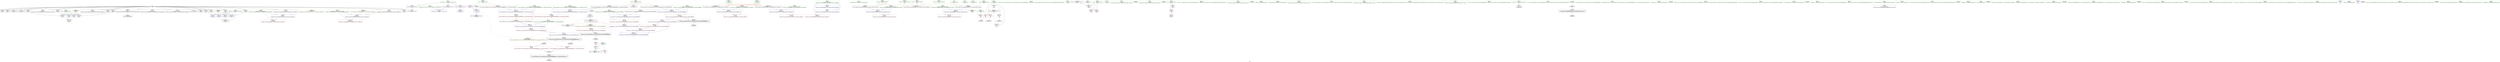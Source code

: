 digraph "SVFG" {
	label="SVFG";

	Node0x5597054c41e0 [shape=record,color=grey,label="{NodeID: 0\nNullPtr}"];
	Node0x5597054c41e0 -> Node0x5597054e1be0[style=solid];
	Node0x5597054c41e0 -> Node0x5597054e1ce0[style=solid];
	Node0x5597054c41e0 -> Node0x5597054e1db0[style=solid];
	Node0x5597054c41e0 -> Node0x5597054e1e80[style=solid];
	Node0x5597054c41e0 -> Node0x5597054e1f50[style=solid];
	Node0x5597054c41e0 -> Node0x5597054e2020[style=solid];
	Node0x5597054c41e0 -> Node0x5597054e20f0[style=solid];
	Node0x5597054c41e0 -> Node0x5597054e21c0[style=solid];
	Node0x5597054c41e0 -> Node0x5597054e2290[style=solid];
	Node0x5597054c41e0 -> Node0x5597054e2360[style=solid];
	Node0x5597054c41e0 -> Node0x5597054e2430[style=solid];
	Node0x5597054c41e0 -> Node0x5597054e2500[style=solid];
	Node0x5597054c41e0 -> Node0x5597054e25d0[style=solid];
	Node0x5597054c41e0 -> Node0x5597054e26a0[style=solid];
	Node0x5597054c41e0 -> Node0x5597054e2770[style=solid];
	Node0x5597054c41e0 -> Node0x5597054e2840[style=solid];
	Node0x5597054c41e0 -> Node0x5597054e2910[style=solid];
	Node0x5597054c41e0 -> Node0x5597054e29e0[style=solid];
	Node0x5597054c41e0 -> Node0x5597054e2ab0[style=solid];
	Node0x5597054c41e0 -> Node0x5597054df910[style=solid];
	Node0x5597054c41e0 -> Node0x5597054df9e0[style=solid];
	Node0x5597054c41e0 -> Node0x5597054dfab0[style=solid];
	Node0x5597054c41e0 -> Node0x5597054e6610[style=solid];
	Node0x5597054df580 [shape=record,color=purple,label="{NodeID: 111\n408\<--14\nllvm.global_ctors_2\<--llvm.global_ctors\nGlob }"];
	Node0x5597054df580 -> Node0x5597054e6610[style=solid];
	Node0x5597054dde80 [shape=record,color=green,label="{NodeID: 28\n62\<--63\n__end2\<--__end2_field_insensitive\nmain\n|{|<s1>9}}"];
	Node0x5597054dde80 -> Node0x5597054df750[style=solid];
	Node0x5597054dde80:s1 -> Node0x5597054e9810[style=solid,color=red];
	Node0x5597054e9360 [shape=record,color=black,label="{NodeID: 388\n300 = PHI(66, 52, 66, 52, )\n1st arg _ZStplIcSt11char_traitsIcESaIcEENSt7__cxx1112basic_stringIT_T0_T1_EERKS8_SA_ }"];
	Node0x5597054e9360 -> Node0x5597054e7750[style=solid];
	Node0x5597054e5f60 [shape=record,color=red,label="{NodeID: 139\n326\<--306\nnrvo.val\<--nrvo\n_ZStplIcSt11char_traitsIcESaIcEENSt7__cxx1112basic_stringIT_T0_T1_EERKS8_SA_\n}"];
	Node0x5597054e0920 [shape=record,color=green,label="{NodeID: 56\n231\<--232\n__gxx_personality_v0\<--__gxx_personality_v0_field_insensitive\n}"];
	Node0x559705500270 [shape=record,color=yellow,style=double,label="{NodeID: 333\n16V_1 = ENCHI(MR_16V_0)\npts\{610000 \}\nFun[_ZNK9__gnu_cxx17__normal_iteratorIPcNSt7__cxx1112basic_stringIcSt11char_traitsIcESaIcEEEEdeEv]}"];
	Node0x559705500270 -> Node0x5597054e5b50[style=dashed];
	Node0x5597054e7680 [shape=record,color=blue,label="{NodeID: 167\n281\<--278\n__rhs.addr\<--__rhs\n_ZStgtIcSt11char_traitsIcESaIcEEbRKNSt7__cxx1112basic_stringIT_T0_T1_EESA_\n}"];
	Node0x5597054e7680 -> Node0x5597054e5cf0[style=dashed];
	Node0x5597054e21c0 [shape=record,color=black,label="{NodeID: 84\n161\<--3\n\<--dummyVal\nmain\n}"];
	Node0x5597054dbe20 [shape=record,color=green,label="{NodeID: 1\n7\<--1\n__dso_handle\<--dummyObj\nGlob }"];
	Node0x5597054df680 [shape=record,color=purple,label="{NodeID: 112\n101\<--60\ncoerce.dive\<--__begin2\nmain\n}"];
	Node0x5597054df680 -> Node0x5597054e6980[style=solid];
	Node0x5597054ddf50 [shape=record,color=green,label="{NodeID: 29\n64\<--65\nc\<--c_field_insensitive\nmain\n}"];
	Node0x5597054ddf50 -> Node0x5597054e55a0[style=solid];
	Node0x5597054ddf50 -> Node0x5597054e6b20[style=solid];
	Node0x5597054e9530 [shape=record,color=black,label="{NodeID: 389\n301 = PHI(52, 66, 52, 66, )\n2nd arg _ZStplIcSt11char_traitsIcESaIcEENSt7__cxx1112basic_stringIT_T0_T1_EERKS8_SA_ }"];
	Node0x5597054e9530 -> Node0x5597054e7820[style=solid];
	Node0x5597054e6030 [shape=record,color=red,label="{NodeID: 140\n338\<--308\nexn\<--exn.slot\n_ZStplIcSt11char_traitsIcESaIcEENSt7__cxx1112basic_stringIT_T0_T1_EERKS8_SA_\n}"];
	Node0x5597054e0a20 [shape=record,color=green,label="{NodeID: 57\n242\<--243\n__lhs.addr\<--__lhs.addr_field_insensitive\n_ZN9__gnu_cxxneIPcNSt7__cxx1112basic_stringIcSt11char_traitsIcESaIcEEEEEbRKNS_17__normal_iteratorIT_T0_EESD_\n}"];
	Node0x5597054e0a20 -> Node0x5597054e5740[style=solid];
	Node0x5597054e0a20 -> Node0x5597054e7340[style=solid];
	Node0x5597054e7750 [shape=record,color=blue,label="{NodeID: 168\n302\<--300\n__lhs.addr\<--__lhs\n_ZStplIcSt11char_traitsIcESaIcEENSt7__cxx1112basic_stringIT_T0_T1_EERKS8_SA_\n}"];
	Node0x5597054e7750 -> Node0x5597054e5dc0[style=dashed];
	Node0x5597054e2290 [shape=record,color=black,label="{NodeID: 85\n162\<--3\n\<--dummyVal\nmain\n}"];
	Node0x5597054e2290 -> Node0x5597054e6f30[style=solid];
	Node0x5597054dbeb0 [shape=record,color=green,label="{NodeID: 2\n8\<--1\n_ZSt3cin\<--dummyObj\nGlob }"];
	Node0x5597054df750 [shape=record,color=purple,label="{NodeID: 113\n107\<--62\ncoerce.dive4\<--__end2\nmain\n}"];
	Node0x5597054df750 -> Node0x5597054e6a50[style=solid];
	Node0x5597054de020 [shape=record,color=green,label="{NodeID: 30\n66\<--67\nd\<--d_field_insensitive\nmain\n|{<s0>14|<s1>15|<s2>19|<s3>24}}"];
	Node0x5597054de020:s0 -> Node0x5597054e9360[style=solid,color=red];
	Node0x5597054de020:s1 -> Node0x5597054e9530[style=solid,color=red];
	Node0x5597054de020:s2 -> Node0x5597054e9360[style=solid,color=red];
	Node0x5597054de020:s3 -> Node0x5597054e9530[style=solid,color=red];
	Node0x5597054e9700 [shape=record,color=black,label="{NodeID: 390\n240 = PHI(60, )\n0th arg _ZN9__gnu_cxxneIPcNSt7__cxx1112basic_stringIcSt11char_traitsIcESaIcEEEEEbRKNS_17__normal_iteratorIT_T0_EESD_ }"];
	Node0x5597054e9700 -> Node0x5597054e7340[style=solid];
	Node0x5597054fbfb0 [shape=record,color=black,label="{NodeID: 307\nMR_16V_4 = PHI(MR_16V_5, MR_16V_3, )\npts\{610000 \}\n|{|<s1>9|<s2>10|<s3>28|<s4>28}}"];
	Node0x5597054fbfb0 -> Node0x5597054fd3b0[style=dashed];
	Node0x5597054fbfb0:s1 -> Node0x5597054ff650[style=dashed,color=red];
	Node0x5597054fbfb0:s2 -> Node0x559705500270[style=dashed,color=red];
	Node0x5597054fbfb0:s3 -> Node0x5597054e62a0[style=dashed,color=red];
	Node0x5597054fbfb0:s4 -> Node0x5597054e7d00[style=dashed,color=red];
	Node0x5597054e6100 [shape=record,color=red,label="{NodeID: 141\n339\<--310\nsel\<--ehselector.slot\n_ZStplIcSt11char_traitsIcESaIcEENSt7__cxx1112basic_stringIT_T0_T1_EERKS8_SA_\n}"];
	Node0x5597054e0af0 [shape=record,color=green,label="{NodeID: 58\n244\<--245\n__rhs.addr\<--__rhs.addr_field_insensitive\n_ZN9__gnu_cxxneIPcNSt7__cxx1112basic_stringIcSt11char_traitsIcESaIcEEEEEbRKNS_17__normal_iteratorIT_T0_EESD_\n}"];
	Node0x5597054e0af0 -> Node0x5597054e5810[style=solid];
	Node0x5597054e0af0 -> Node0x5597054e7410[style=solid];
	Node0x5597054e7820 [shape=record,color=blue,label="{NodeID: 169\n304\<--301\n__rhs.addr\<--__rhs\n_ZStplIcSt11char_traitsIcESaIcEENSt7__cxx1112basic_stringIT_T0_T1_EERKS8_SA_\n}"];
	Node0x5597054e7820 -> Node0x5597054e5e90[style=dashed];
	Node0x5597054e2360 [shape=record,color=black,label="{NodeID: 86\n164\<--3\n\<--dummyVal\nmain\n}"];
	Node0x5597054e2360 -> Node0x5597054e7000[style=solid];
	Node0x5597054dc160 [shape=record,color=green,label="{NodeID: 3\n9\<--1\n_ZSt4cout\<--dummyObj\nGlob }"];
	Node0x5597054df820 [shape=record,color=purple,label="{NodeID: 114\n264\<--263\n_M_current\<--this1\n_ZNK9__gnu_cxx17__normal_iteratorIPcNSt7__cxx1112basic_stringIcSt11char_traitsIcESaIcEEEEdeEv\n}"];
	Node0x5597054df820 -> Node0x5597054e5b50[style=solid];
	Node0x5597054de0f0 [shape=record,color=green,label="{NodeID: 31\n68\<--69\nref.tmp\<--ref.tmp_field_insensitive\nmain\n}"];
	Node0x5597054e9810 [shape=record,color=black,label="{NodeID: 391\n241 = PHI(62, )\n1st arg _ZN9__gnu_cxxneIPcNSt7__cxx1112basic_stringIcSt11char_traitsIcESaIcEEEEEbRKNS_17__normal_iteratorIT_T0_EESD_ }"];
	Node0x5597054e9810 -> Node0x5597054e7410[style=solid];
	Node0x5597054fc4b0 [shape=record,color=black,label="{NodeID: 308\nMR_6V_3 = PHI(MR_6V_4, MR_6V_2, )\npts\{49 \}\n}"];
	Node0x5597054fc4b0 -> Node0x5597054e4ff0[style=dashed];
	Node0x5597054fc4b0 -> Node0x5597054e50c0[style=dashed];
	Node0x5597054fc4b0 -> Node0x5597054e5190[style=dashed];
	Node0x5597054fc4b0 -> Node0x5597054e7270[style=dashed];
	Node0x5597054e61d0 [shape=record,color=red,label="{NodeID: 142\n353\<--350\nthis1\<--this.addr\n_ZN9__gnu_cxx17__normal_iteratorIPcNSt7__cxx1112basic_stringIcSt11char_traitsIcESaIcEEEEppEv\n}"];
	Node0x5597054e61d0 -> Node0x5597054dffc0[style=solid];
	Node0x5597054e61d0 -> Node0x5597054e4be0[style=solid];
	Node0x5597054e0bc0 [shape=record,color=green,label="{NodeID: 59\n250\<--251\n_ZNK9__gnu_cxx17__normal_iteratorIPcNSt7__cxx1112basic_stringIcSt11char_traitsIcESaIcEEEE4baseEv\<--_ZNK9__gnu_cxx17__normal_iteratorIPcNSt7__cxx1112basic_stringIcSt11char_traitsIcESaIcEEEE4baseEv_field_insensitive\n}"];
	Node0x5597054e78f0 [shape=record,color=blue,label="{NodeID: 170\n306\<--315\nnrvo\<--\n_ZStplIcSt11char_traitsIcESaIcEENSt7__cxx1112basic_stringIT_T0_T1_EERKS8_SA_\n}"];
	Node0x5597054e78f0 -> Node0x5597054e79c0[style=dashed];
	Node0x5597054e2430 [shape=record,color=black,label="{NodeID: 87\n167\<--3\n\<--dummyVal\nmain\n}"];
	Node0x5597054dc1f0 [shape=record,color=green,label="{NodeID: 4\n10\<--1\n.str\<--dummyObj\nGlob }"];
	Node0x5597054e4be0 [shape=record,color=purple,label="{NodeID: 115\n354\<--353\n_M_current\<--this1\n_ZN9__gnu_cxx17__normal_iteratorIPcNSt7__cxx1112basic_stringIcSt11char_traitsIcESaIcEEEEppEv\n}"];
	Node0x5597054e4be0 -> Node0x5597054e62a0[style=solid];
	Node0x5597054e4be0 -> Node0x5597054e7d00[style=solid];
	Node0x5597054de1c0 [shape=record,color=green,label="{NodeID: 32\n70\<--71\nref.tmp11\<--ref.tmp11_field_insensitive\nmain\n|{<s0>14|<s1>16}}"];
	Node0x5597054de1c0:s0 -> Node0x5597054e8d70[style=solid,color=red];
	Node0x5597054de1c0:s1 -> Node0x5597054e9da0[style=solid,color=red];
	Node0x5597054e9920 [shape=record,color=black,label="{NodeID: 392\n391 = PHI(293, )\n0th arg __clang_call_terminate }"];
	Node0x5597054fc9b0 [shape=record,color=black,label="{NodeID: 309\nMR_12V_2 = PHI(MR_12V_3, MR_12V_1, )\npts\{59 \}\n}"];
	Node0x5597054fc9b0 -> Node0x5597054e68b0[style=dashed];
	Node0x5597054e62a0 [shape=record,color=red,label="{NodeID: 143\n355\<--354\n\<--_M_current\n_ZN9__gnu_cxx17__normal_iteratorIPcNSt7__cxx1112basic_stringIcSt11char_traitsIcESaIcEEEEppEv\n}"];
	Node0x5597054e62a0 -> Node0x5597054e4cb0[style=solid];
	Node0x5597054e0cc0 [shape=record,color=green,label="{NodeID: 60\n260\<--261\nthis.addr\<--this.addr_field_insensitive\n_ZNK9__gnu_cxx17__normal_iteratorIPcNSt7__cxx1112basic_stringIcSt11char_traitsIcESaIcEEEEdeEv\n}"];
	Node0x5597054e0cc0 -> Node0x5597054e5a80[style=solid];
	Node0x5597054e0cc0 -> Node0x5597054e74e0[style=solid];
	Node0x5597054e79c0 [shape=record,color=blue,label="{NodeID: 171\n306\<--325\nnrvo\<--\n_ZStplIcSt11char_traitsIcESaIcEENSt7__cxx1112basic_stringIT_T0_T1_EERKS8_SA_\n}"];
	Node0x5597054e79c0 -> Node0x5597054e5f60[style=dashed];
	Node0x5597054e2500 [shape=record,color=black,label="{NodeID: 88\n168\<--3\n\<--dummyVal\nmain\n}"];
	Node0x5597054e2500 -> Node0x5597054e70d0[style=solid];
	Node0x5597054dc2b0 [shape=record,color=green,label="{NodeID: 5\n12\<--1\n.str.1\<--dummyObj\nGlob }"];
	Node0x5597054e4cb0 [shape=record,color=purple,label="{NodeID: 116\n356\<--355\nincdec.ptr\<--\n_ZN9__gnu_cxx17__normal_iteratorIPcNSt7__cxx1112basic_stringIcSt11char_traitsIcESaIcEEEEppEv\n}"];
	Node0x5597054e4cb0 -> Node0x5597054e7d00[style=solid];
	Node0x5597054de290 [shape=record,color=green,label="{NodeID: 33\n72\<--73\nref.tmp14\<--ref.tmp14_field_insensitive\nmain\n|{<s0>15|<s1>16}}"];
	Node0x5597054de290:s0 -> Node0x5597054e8d70[style=solid,color=red];
	Node0x5597054de290:s1 -> Node0x5597054e9eb0[style=solid,color=red];
	Node0x5597054e9a30 [shape=record,color=black,label="{NodeID: 393\n349 = PHI(60, )\n0th arg _ZN9__gnu_cxx17__normal_iteratorIPcNSt7__cxx1112basic_stringIcSt11char_traitsIcESaIcEEEEppEv }"];
	Node0x5597054e9a30 -> Node0x5597054e7c30[style=solid];
	Node0x5597054fceb0 [shape=record,color=black,label="{NodeID: 310\nMR_14V_2 = PHI(MR_14V_3, MR_14V_1, )\npts\{65 \}\n}"];
	Node0x5597054fceb0 -> Node0x5597054e6b20[style=dashed];
	Node0x5597054fceb0 -> Node0x5597054fceb0[style=dashed];
	Node0x5597054e6370 [shape=record,color=red,label="{NodeID: 144\n378\<--375\nthis1\<--this.addr\n_ZNK9__gnu_cxx17__normal_iteratorIPcNSt7__cxx1112basic_stringIcSt11char_traitsIcESaIcEEEE4baseEv\n}"];
	Node0x5597054e6370 -> Node0x5597054e4d80[style=solid];
	Node0x5597054e0d90 [shape=record,color=green,label="{NodeID: 61\n279\<--280\n__lhs.addr\<--__lhs.addr_field_insensitive\n_ZStgtIcSt11char_traitsIcESaIcEEbRKNSt7__cxx1112basic_stringIT_T0_T1_EESA_\n}"];
	Node0x5597054e0d90 -> Node0x5597054e5c20[style=solid];
	Node0x5597054e0d90 -> Node0x5597054e75b0[style=solid];
	Node0x5597054e7a90 [shape=record,color=blue,label="{NodeID: 172\n308\<--329\nexn.slot\<--\n_ZStplIcSt11char_traitsIcESaIcEENSt7__cxx1112basic_stringIT_T0_T1_EERKS8_SA_\n}"];
	Node0x5597054e7a90 -> Node0x5597054e6030[style=dashed];
	Node0x5597054e25d0 [shape=record,color=black,label="{NodeID: 89\n170\<--3\n\<--dummyVal\nmain\n}"];
	Node0x5597054e25d0 -> Node0x5597054e71a0[style=solid];
	Node0x5597054dcb50 [shape=record,color=green,label="{NodeID: 6\n15\<--1\n\<--dummyObj\nCan only get source location for instruction, argument, global var or function.}"];
	Node0x55970550c950 [shape=record,color=black,label="{NodeID: 366\n80 = PHI()\n}"];
	Node0x5597054e4d80 [shape=record,color=purple,label="{NodeID: 117\n379\<--378\n_M_current\<--this1\n_ZNK9__gnu_cxx17__normal_iteratorIPcNSt7__cxx1112basic_stringIcSt11char_traitsIcESaIcEEEE4baseEv\n}"];
	Node0x5597054e4d80 -> Node0x5597054e0090[style=solid];
	Node0x5597054de360 [shape=record,color=green,label="{NodeID: 34\n74\<--75\nref.tmp18\<--ref.tmp18_field_insensitive\nmain\n|{<s0>19}}"];
	Node0x5597054de360:s0 -> Node0x5597054e8d70[style=solid,color=red];
	Node0x5597054e9b40 [shape=record,color=black,label="{NodeID: 394\n374 = PHI(248, 253, )\n0th arg _ZNK9__gnu_cxx17__normal_iteratorIPcNSt7__cxx1112basic_stringIcSt11char_traitsIcESaIcEEEE4baseEv }"];
	Node0x5597054e9b40 -> Node0x5597054e7dd0[style=solid];
	Node0x5597054fd3b0 [shape=record,color=black,label="{NodeID: 311\nMR_16V_2 = PHI(MR_16V_4, MR_16V_1, )\npts\{610000 \}\n}"];
	Node0x5597054fd3b0 -> Node0x5597054e6980[style=dashed];
	Node0x5597054e6440 [shape=record,color=blue,label="{NodeID: 145\n406\<--15\nllvm.global_ctors_0\<--\nGlob }"];
	Node0x5597054e0e60 [shape=record,color=green,label="{NodeID: 62\n281\<--282\n__rhs.addr\<--__rhs.addr_field_insensitive\n_ZStgtIcSt11char_traitsIcESaIcEEbRKNSt7__cxx1112basic_stringIT_T0_T1_EESA_\n}"];
	Node0x5597054e0e60 -> Node0x5597054e5cf0[style=solid];
	Node0x5597054e0e60 -> Node0x5597054e7680[style=solid];
	Node0x5597054e7b60 [shape=record,color=blue,label="{NodeID: 173\n310\<--331\nehselector.slot\<--\n_ZStplIcSt11char_traitsIcESaIcEENSt7__cxx1112basic_stringIT_T0_T1_EERKS8_SA_\n}"];
	Node0x5597054e7b60 -> Node0x5597054e6100[style=dashed];
	Node0x5597054e26a0 [shape=record,color=black,label="{NodeID: 90\n220\<--3\nlpad.val\<--dummyVal\nmain\n}"];
	Node0x5597054dcbe0 [shape=record,color=green,label="{NodeID: 7\n79\<--1\n\<--dummyObj\nCan only get source location for instruction, argument, global var or function.}"];
	Node0x55970550d800 [shape=record,color=black,label="{NodeID: 367\n93 = PHI()\n}"];
	Node0x5597054e4e50 [shape=record,color=red,label="{NodeID: 118\n216\<--44\n\<--retval\nmain\n}"];
	Node0x5597054e4e50 -> Node0x5597054dfc80[style=solid];
	Node0x5597054de430 [shape=record,color=green,label="{NodeID: 35\n76\<--77\nref.tmp21\<--ref.tmp21_field_insensitive\nmain\n|{<s0>24}}"];
	Node0x5597054de430:s0 -> Node0x5597054e8d70[style=solid,color=red];
	Node0x5597054e9c90 [shape=record,color=black,label="{NodeID: 395\n259 = PHI(60, )\n0th arg _ZNK9__gnu_cxx17__normal_iteratorIPcNSt7__cxx1112basic_stringIcSt11char_traitsIcESaIcEEEEdeEv }"];
	Node0x5597054e9c90 -> Node0x5597054e74e0[style=solid];
	Node0x5597054fd8b0 [shape=record,color=black,label="{NodeID: 312\nMR_18V_2 = PHI(MR_18V_3, MR_18V_1, )\npts\{630000 \}\n}"];
	Node0x5597054fd8b0 -> Node0x5597054e6a50[style=dashed];
	Node0x5597054e6510 [shape=record,color=blue,label="{NodeID: 146\n407\<--16\nllvm.global_ctors_1\<--_GLOBAL__sub_I_earl_0_1.cpp\nGlob }"];
	Node0x5597054e0f30 [shape=record,color=green,label="{NodeID: 63\n288\<--289\n_ZNKSt7__cxx1112basic_stringIcSt11char_traitsIcESaIcEE7compareERKS4_\<--_ZNKSt7__cxx1112basic_stringIcSt11char_traitsIcESaIcEE7compareERKS4__field_insensitive\n}"];
	Node0x5597054e7c30 [shape=record,color=blue,label="{NodeID: 174\n350\<--349\nthis.addr\<--this\n_ZN9__gnu_cxx17__normal_iteratorIPcNSt7__cxx1112basic_stringIcSt11char_traitsIcESaIcEEEEppEv\n}"];
	Node0x5597054e7c30 -> Node0x5597054e61d0[style=dashed];
	Node0x5597054e2770 [shape=record,color=black,label="{NodeID: 91\n221\<--3\nlpad.val39\<--dummyVal\nmain\n}"];
	Node0x5597054dcc70 [shape=record,color=green,label="{NodeID: 8\n124\<--1\n\<--dummyObj\nCan only get source location for instruction, argument, global var or function.}"];
	Node0x55970550fcf0 [shape=record,color=black,label="{NodeID: 368\n26 = PHI()\n}"];
	Node0x5597054e4f20 [shape=record,color=red,label="{NodeID: 119\n86\<--46\n\<--TT\nmain\n}"];
	Node0x5597054e4f20 -> Node0x5597054eefc0[style=solid];
	Node0x5597054de500 [shape=record,color=green,label="{NodeID: 36\n81\<--82\n_ZNSirsERi\<--_ZNSirsERi_field_insensitive\n}"];
	Node0x5597054e9da0 [shape=record,color=black,label="{NodeID: 396\n277 = PHI(70, )\n0th arg _ZStgtIcSt11char_traitsIcESaIcEEbRKNSt7__cxx1112basic_stringIT_T0_T1_EESA_ }"];
	Node0x5597054e9da0 -> Node0x5597054e75b0[style=solid];
	Node0x5597054e6610 [shape=record,color=blue, style = dotted,label="{NodeID: 147\n408\<--3\nllvm.global_ctors_2\<--dummyVal\nGlob }"];
	Node0x5597054e1030 [shape=record,color=green,label="{NodeID: 64\n295\<--296\n__clang_call_terminate\<--__clang_call_terminate_field_insensitive\n}"];
	Node0x5597054e7d00 [shape=record,color=blue,label="{NodeID: 175\n354\<--356\n_M_current\<--incdec.ptr\n_ZN9__gnu_cxx17__normal_iteratorIPcNSt7__cxx1112basic_stringIcSt11char_traitsIcESaIcEEEEppEv\n|{<s0>28}}"];
	Node0x5597054e7d00:s0 -> Node0x5597054fbfb0[style=dashed,color=blue];
	Node0x5597054e2840 [shape=record,color=black,label="{NodeID: 92\n292\<--3\n\<--dummyVal\n_ZStgtIcSt11char_traitsIcESaIcEEbRKNSt7__cxx1112basic_stringIT_T0_T1_EESA_\n}"];
	Node0x5597054dcd30 [shape=record,color=green,label="{NodeID: 9\n192\<--1\n\<--dummyObj\nCan only get source location for instruction, argument, global var or function.}"];
	Node0x55970550fdf0 [shape=record,color=black,label="{NodeID: 369\n98 = PHI()\n}"];
	Node0x55970550fdf0 -> Node0x5597054e6980[style=solid];
	Node0x5597054e4ff0 [shape=record,color=red,label="{NodeID: 120\n85\<--48\n\<--tt\nmain\n}"];
	Node0x5597054e4ff0 -> Node0x5597054eefc0[style=solid];
	Node0x5597054de600 [shape=record,color=green,label="{NodeID: 37\n90\<--91\n_ZNSt7__cxx1112basic_stringIcSt11char_traitsIcESaIcEEC1Ev\<--_ZNSt7__cxx1112basic_stringIcSt11char_traitsIcESaIcEEC1Ev_field_insensitive\n}"];
	Node0x5597054e9eb0 [shape=record,color=black,label="{NodeID: 397\n278 = PHI(72, )\n1st arg _ZStgtIcSt11char_traitsIcESaIcEEbRKNSt7__cxx1112basic_stringIT_T0_T1_EESA_ }"];
	Node0x5597054e9eb0 -> Node0x5597054e7680[style=solid];
	Node0x5597054e6710 [shape=record,color=blue,label="{NodeID: 148\n44\<--79\nretval\<--\nmain\n}"];
	Node0x5597054e6710 -> Node0x5597054e4e50[style=dashed];
	Node0x5597054e1130 [shape=record,color=green,label="{NodeID: 65\n302\<--303\n__lhs.addr\<--__lhs.addr_field_insensitive\n_ZStplIcSt11char_traitsIcESaIcEENSt7__cxx1112basic_stringIT_T0_T1_EERKS8_SA_\n}"];
	Node0x5597054e1130 -> Node0x5597054e5dc0[style=solid];
	Node0x5597054e1130 -> Node0x5597054e7750[style=solid];
	Node0x5597054e7dd0 [shape=record,color=blue,label="{NodeID: 176\n375\<--374\nthis.addr\<--this\n_ZNK9__gnu_cxx17__normal_iteratorIPcNSt7__cxx1112basic_stringIcSt11char_traitsIcESaIcEEEE4baseEv\n}"];
	Node0x5597054e7dd0 -> Node0x5597054e6370[style=dashed];
	Node0x5597054e2910 [shape=record,color=black,label="{NodeID: 93\n293\<--3\n\<--dummyVal\n_ZStgtIcSt11char_traitsIcESaIcEEbRKNSt7__cxx1112basic_stringIT_T0_T1_EESA_\n|{<s0>42}}"];
	Node0x5597054e2910:s0 -> Node0x5597054e9920[style=solid,color=red];
	Node0x5597054dce30 [shape=record,color=green,label="{NodeID: 10\n315\<--1\n\<--dummyObj\nCan only get source location for instruction, argument, global var or function.}"];
	Node0x55970550ff50 [shape=record,color=black,label="{NodeID: 370\n104 = PHI()\n}"];
	Node0x55970550ff50 -> Node0x5597054e6a50[style=solid];
	Node0x5597054e50c0 [shape=record,color=red,label="{NodeID: 121\n190\<--48\n\<--tt\nmain\n}"];
	Node0x5597054e50c0 -> Node0x5597054eecc0[style=solid];
	Node0x5597054de700 [shape=record,color=green,label="{NodeID: 38\n94\<--95\n_ZStrsIcSt11char_traitsIcESaIcEERSt13basic_istreamIT_T0_ES7_RNSt7__cxx1112basic_stringIS4_S5_T1_EE\<--_ZStrsIcSt11char_traitsIcESaIcEERSt13basic_istreamIT_T0_ES7_RNSt7__cxx1112basic_stringIS4_S5_T1_EE_field_insensitive\n}"];
	Node0x5597054e67e0 [shape=record,color=blue,label="{NodeID: 149\n48\<--79\ntt\<--\nmain\n}"];
	Node0x5597054e67e0 -> Node0x5597054fc4b0[style=dashed];
	Node0x5597054e1200 [shape=record,color=green,label="{NodeID: 66\n304\<--305\n__rhs.addr\<--__rhs.addr_field_insensitive\n_ZStplIcSt11char_traitsIcESaIcEENSt7__cxx1112basic_stringIT_T0_T1_EERKS8_SA_\n}"];
	Node0x5597054e1200 -> Node0x5597054e5e90[style=solid];
	Node0x5597054e1200 -> Node0x5597054e7820[style=solid];
	Node0x5597054e29e0 [shape=record,color=black,label="{NodeID: 94\n328\<--3\n\<--dummyVal\n_ZStplIcSt11char_traitsIcESaIcEENSt7__cxx1112basic_stringIT_T0_T1_EERKS8_SA_\n}"];
	Node0x5597054dcf30 [shape=record,color=green,label="{NodeID: 11\n325\<--1\n\<--dummyObj\nCan only get source location for instruction, argument, global var or function.}"];
	Node0x559705510050 [shape=record,color=black,label="{NodeID: 371\n110 = PHI(239, )\n}"];
	Node0x5597054e5190 [shape=record,color=red,label="{NodeID: 122\n209\<--48\n\<--tt\nmain\n}"];
	Node0x5597054e5190 -> Node0x5597054eee40[style=solid];
	Node0x5597054de800 [shape=record,color=green,label="{NodeID: 39\n99\<--100\n_ZNSt7__cxx1112basic_stringIcSt11char_traitsIcESaIcEE5beginEv\<--_ZNSt7__cxx1112basic_stringIcSt11char_traitsIcESaIcEE5beginEv_field_insensitive\n}"];
	Node0x5597054ff2a0 [shape=record,color=yellow,style=double,label="{NodeID: 316\n39V_1 = ENCHI(MR_39V_0)\npts\{309 \}\nFun[_ZStplIcSt11char_traitsIcESaIcEENSt7__cxx1112basic_stringIT_T0_T1_EERKS8_SA_]}"];
	Node0x5597054ff2a0 -> Node0x5597054e7a90[style=dashed];
	Node0x5597054e68b0 [shape=record,color=blue,label="{NodeID: 150\n58\<--50\n__range2\<--s\nmain\n}"];
	Node0x5597054e68b0 -> Node0x5597054e5400[style=dashed];
	Node0x5597054e68b0 -> Node0x5597054e54d0[style=dashed];
	Node0x5597054e68b0 -> Node0x5597054fc9b0[style=dashed];
	Node0x5597054e12d0 [shape=record,color=green,label="{NodeID: 67\n306\<--307\nnrvo\<--nrvo_field_insensitive\n_ZStplIcSt11char_traitsIcESaIcEENSt7__cxx1112basic_stringIT_T0_T1_EERKS8_SA_\n}"];
	Node0x5597054e12d0 -> Node0x5597054e5f60[style=solid];
	Node0x5597054e12d0 -> Node0x5597054e78f0[style=solid];
	Node0x5597054e12d0 -> Node0x5597054e79c0[style=solid];
	Node0x5597054e2ab0 [shape=record,color=black,label="{NodeID: 95\n329\<--3\n\<--dummyVal\n_ZStplIcSt11char_traitsIcESaIcEENSt7__cxx1112basic_stringIT_T0_T1_EERKS8_SA_\n}"];
	Node0x5597054e2ab0 -> Node0x5597054e7a90[style=solid];
	Node0x5597054dd030 [shape=record,color=green,label="{NodeID: 12\n4\<--6\n_ZStL8__ioinit\<--_ZStL8__ioinit_field_insensitive\nGlob }"];
	Node0x5597054dd030 -> Node0x5597054df110[style=solid];
	Node0x559705510150 [shape=record,color=black,label="{NodeID: 372\n114 = PHI(258, )\n}"];
	Node0x559705510150 -> Node0x5597054e5670[style=solid];
	Node0x5597054eecc0 [shape=record,color=grey,label="{NodeID: 289\n191 = Binary(190, 192, )\n}"];
	Node0x5597054e5260 [shape=record,color=red,label="{NodeID: 123\n218\<--54\nexn\<--exn.slot\nmain\n}"];
	Node0x5597054de900 [shape=record,color=green,label="{NodeID: 40\n105\<--106\n_ZNSt7__cxx1112basic_stringIcSt11char_traitsIcESaIcEE3endEv\<--_ZNSt7__cxx1112basic_stringIcSt11char_traitsIcESaIcEE3endEv_field_insensitive\n}"];
	Node0x5597054ff380 [shape=record,color=yellow,style=double,label="{NodeID: 317\n41V_1 = ENCHI(MR_41V_0)\npts\{311 \}\nFun[_ZStplIcSt11char_traitsIcESaIcEENSt7__cxx1112basic_stringIT_T0_T1_EERKS8_SA_]}"];
	Node0x5597054ff380 -> Node0x5597054e7b60[style=dashed];
	Node0x5597054e6980 [shape=record,color=blue,label="{NodeID: 151\n101\<--98\ncoerce.dive\<--call2\nmain\n}"];
	Node0x5597054e6980 -> Node0x5597054fbfb0[style=dashed];
	Node0x5597054e13a0 [shape=record,color=green,label="{NodeID: 68\n308\<--309\nexn.slot\<--exn.slot_field_insensitive\n_ZStplIcSt11char_traitsIcESaIcEENSt7__cxx1112basic_stringIT_T0_T1_EERKS8_SA_\n}"];
	Node0x5597054e13a0 -> Node0x5597054e6030[style=solid];
	Node0x5597054e13a0 -> Node0x5597054e7a90[style=solid];
	Node0x5597054df910 [shape=record,color=black,label="{NodeID: 96\n331\<--3\n\<--dummyVal\n_ZStplIcSt11char_traitsIcESaIcEENSt7__cxx1112basic_stringIT_T0_T1_EERKS8_SA_\n}"];
	Node0x5597054df910 -> Node0x5597054e7b60[style=solid];
	Node0x5597054dd130 [shape=record,color=green,label="{NodeID: 13\n14\<--18\nllvm.global_ctors\<--llvm.global_ctors_field_insensitive\nGlob }"];
	Node0x5597054dd130 -> Node0x5597054df380[style=solid];
	Node0x5597054dd130 -> Node0x5597054df480[style=solid];
	Node0x5597054dd130 -> Node0x5597054df580[style=solid];
	Node0x5597055102e0 [shape=record,color=black,label="{NodeID: 373\n134 = PHI(276, )\n}"];
	Node0x5597054eee40 [shape=record,color=grey,label="{NodeID: 290\n210 = Binary(209, 192, )\n}"];
	Node0x5597054eee40 -> Node0x5597054e7270[style=solid];
	Node0x5597054e5330 [shape=record,color=red,label="{NodeID: 124\n219\<--56\nsel\<--ehselector.slot\nmain\n}"];
	Node0x5597054dea00 [shape=record,color=green,label="{NodeID: 41\n111\<--112\n_ZN9__gnu_cxxneIPcNSt7__cxx1112basic_stringIcSt11char_traitsIcESaIcEEEEEbRKNS_17__normal_iteratorIT_T0_EESD_\<--_ZN9__gnu_cxxneIPcNSt7__cxx1112basic_stringIcSt11char_traitsIcESaIcEEEEEbRKNS_17__normal_iteratorIT_T0_EESD__field_insensitive\n}"];
	Node0x5597054e6a50 [shape=record,color=blue,label="{NodeID: 152\n107\<--104\ncoerce.dive4\<--call3\nmain\n|{|<s1>9}}"];
	Node0x5597054e6a50 -> Node0x5597054fd8b0[style=dashed];
	Node0x5597054e6a50:s1 -> Node0x5597054ff650[style=dashed,color=red];
	Node0x5597054e1470 [shape=record,color=green,label="{NodeID: 69\n310\<--311\nehselector.slot\<--ehselector.slot_field_insensitive\n_ZStplIcSt11char_traitsIcESaIcEENSt7__cxx1112basic_stringIT_T0_T1_EERKS8_SA_\n}"];
	Node0x5597054e1470 -> Node0x5597054e6100[style=solid];
	Node0x5597054e1470 -> Node0x5597054e7b60[style=solid];
	Node0x5597054df9e0 [shape=record,color=black,label="{NodeID: 97\n340\<--3\nlpad.val\<--dummyVal\n_ZStplIcSt11char_traitsIcESaIcEENSt7__cxx1112basic_stringIT_T0_T1_EERKS8_SA_\n}"];
	Node0x5597054dd230 [shape=record,color=green,label="{NodeID: 14\n19\<--20\n__cxx_global_var_init\<--__cxx_global_var_init_field_insensitive\n}"];
	Node0x5597055103f0 [shape=record,color=black,label="{NodeID: 374\n143 = PHI()\n}"];
	Node0x5597054eefc0 [shape=record,color=grey,label="{NodeID: 291\n87 = cmp(85, 86, )\n}"];
	Node0x5597054e5400 [shape=record,color=red,label="{NodeID: 125\n97\<--58\n\<--__range2\nmain\n}"];
	Node0x5597054deb00 [shape=record,color=green,label="{NodeID: 42\n115\<--116\n_ZNK9__gnu_cxx17__normal_iteratorIPcNSt7__cxx1112basic_stringIcSt11char_traitsIcESaIcEEEEdeEv\<--_ZNK9__gnu_cxx17__normal_iteratorIPcNSt7__cxx1112basic_stringIcSt11char_traitsIcESaIcEEEEdeEv_field_insensitive\n}"];
	Node0x5597054e6b20 [shape=record,color=blue,label="{NodeID: 153\n64\<--117\nc\<--\nmain\n}"];
	Node0x5597054e6b20 -> Node0x5597054e55a0[style=dashed];
	Node0x5597054e6b20 -> Node0x5597054e6b20[style=dashed];
	Node0x5597054e6b20 -> Node0x5597054fceb0[style=dashed];
	Node0x5597054e1540 [shape=record,color=green,label="{NodeID: 70\n318\<--319\n_ZNSt7__cxx1112basic_stringIcSt11char_traitsIcESaIcEEC1ERKS4_\<--_ZNSt7__cxx1112basic_stringIcSt11char_traitsIcESaIcEEC1ERKS4__field_insensitive\n}"];
	Node0x5597054dfab0 [shape=record,color=black,label="{NodeID: 98\n341\<--3\nlpad.val1\<--dummyVal\n_ZStplIcSt11char_traitsIcESaIcEENSt7__cxx1112basic_stringIT_T0_T1_EERKS8_SA_\n}"];
	Node0x5597054dd330 [shape=record,color=green,label="{NodeID: 15\n23\<--24\n_ZNSt8ios_base4InitC1Ev\<--_ZNSt8ios_base4InitC1Ev_field_insensitive\n}"];
	Node0x5597055104c0 [shape=record,color=black,label="{NodeID: 375\n175 = PHI()\n}"];
	Node0x5597054ef140 [shape=record,color=grey,label="{NodeID: 292\n290 = cmp(287, 79, )\n}"];
	Node0x5597054ef140 -> Node0x5597054dfef0[style=solid];
	Node0x5597054e54d0 [shape=record,color=red,label="{NodeID: 126\n103\<--58\n\<--__range2\nmain\n}"];
	Node0x5597054dec00 [shape=record,color=green,label="{NodeID: 43\n121\<--122\n_ZNSaIcEC1Ev\<--_ZNSaIcEC1Ev_field_insensitive\n}"];
	Node0x5597054ff650 [shape=record,color=yellow,style=double,label="{NodeID: 320\n24V_1 = ENCHI(MR_24V_0)\npts\{610000 630000 \}\nFun[_ZN9__gnu_cxxneIPcNSt7__cxx1112basic_stringIcSt11char_traitsIcESaIcEEEEEbRKNS_17__normal_iteratorIT_T0_EESD_]}"];
	Node0x5597054ff650 -> Node0x5597054e58e0[style=dashed];
	Node0x5597054ff650 -> Node0x5597054e59b0[style=dashed];
	Node0x5597054e6bf0 [shape=record,color=blue,label="{NodeID: 154\n54\<--149\nexn.slot\<--\nmain\n}"];
	Node0x5597054e6bf0 -> Node0x5597054e5260[style=dashed];
	Node0x5597054e1640 [shape=record,color=green,label="{NodeID: 71\n322\<--323\n_ZNSt7__cxx1112basic_stringIcSt11char_traitsIcESaIcEE6appendERKS4_\<--_ZNSt7__cxx1112basic_stringIcSt11char_traitsIcESaIcEE6appendERKS4__field_insensitive\n}"];
	Node0x5597054dfb80 [shape=record,color=black,label="{NodeID: 99\n27\<--28\n\<--_ZNSt8ios_base4InitD1Ev\nCan only get source location for instruction, argument, global var or function.}"];
	Node0x5597054dd430 [shape=record,color=green,label="{NodeID: 16\n29\<--30\n__cxa_atexit\<--__cxa_atexit_field_insensitive\n}"];
	Node0x559705510590 [shape=record,color=black,label="{NodeID: 376\n180 = PHI(348, )\n}"];
	Node0x5597054ef2c0 [shape=record,color=grey,label="{NodeID: 293\n256 = cmp(252, 255, )\n}"];
	Node0x5597054ef2c0 -> Node0x5597054dfd50[style=solid];
	Node0x5597054e55a0 [shape=record,color=red,label="{NodeID: 127\n119\<--64\n\<--c\nmain\n}"];
	Node0x5597054ded00 [shape=record,color=green,label="{NodeID: 44\n125\<--126\n_ZNSt7__cxx1112basic_stringIcSt11char_traitsIcESaIcEEC1EmcRKS3_\<--_ZNSt7__cxx1112basic_stringIcSt11char_traitsIcESaIcEEC1EmcRKS3__field_insensitive\n}"];
	Node0x5597054e6cc0 [shape=record,color=blue,label="{NodeID: 155\n56\<--151\nehselector.slot\<--\nmain\n}"];
	Node0x5597054e6cc0 -> Node0x5597054e5330[style=dashed];
	Node0x5597054e1740 [shape=record,color=green,label="{NodeID: 72\n350\<--351\nthis.addr\<--this.addr_field_insensitive\n_ZN9__gnu_cxx17__normal_iteratorIPcNSt7__cxx1112basic_stringIcSt11char_traitsIcESaIcEEEEppEv\n}"];
	Node0x5597054e1740 -> Node0x5597054e61d0[style=solid];
	Node0x5597054e1740 -> Node0x5597054e7c30[style=solid];
	Node0x5597054dfc80 [shape=record,color=black,label="{NodeID: 100\n43\<--216\nmain_ret\<--\nmain\n}"];
	Node0x5597054dd530 [shape=record,color=green,label="{NodeID: 17\n28\<--34\n_ZNSt8ios_base4InitD1Ev\<--_ZNSt8ios_base4InitD1Ev_field_insensitive\n}"];
	Node0x5597054dd530 -> Node0x5597054dfb80[style=solid];
	Node0x5597055106d0 [shape=record,color=black,label="{NodeID: 377\n187 = PHI()\n}"];
	Node0x5597054e5670 [shape=record,color=red,label="{NodeID: 128\n117\<--114\n\<--call8\nmain\n}"];
	Node0x5597054e5670 -> Node0x5597054e6b20[style=solid];
	Node0x5597054dee00 [shape=record,color=green,label="{NodeID: 45\n128\<--129\n_ZNSaIcED1Ev\<--_ZNSaIcED1Ev_field_insensitive\n}"];
	Node0x5597054ff870 [shape=record,color=yellow,style=double,label="{NodeID: 322\n4V_1 = ENCHI(MR_4V_0)\npts\{47 \}\nFun[main]}"];
	Node0x5597054ff870 -> Node0x5597054e4f20[style=dashed];
	Node0x5597054e6d90 [shape=record,color=blue,label="{NodeID: 156\n54\<--155\nexn.slot\<--\nmain\n}"];
	Node0x5597054e6d90 -> Node0x5597054e5260[style=dashed];
	Node0x5597054e1810 [shape=record,color=green,label="{NodeID: 73\n375\<--376\nthis.addr\<--this.addr_field_insensitive\n_ZNK9__gnu_cxx17__normal_iteratorIPcNSt7__cxx1112basic_stringIcSt11char_traitsIcESaIcEEEE4baseEv\n}"];
	Node0x5597054e1810 -> Node0x5597054e6370[style=solid];
	Node0x5597054e1810 -> Node0x5597054e7dd0[style=solid];
	Node0x5597054dfd50 [shape=record,color=black,label="{NodeID: 101\n239\<--256\n_ZN9__gnu_cxxneIPcNSt7__cxx1112basic_stringIcSt11char_traitsIcESaIcEEEEEbRKNS_17__normal_iteratorIT_T0_EESD__ret\<--cmp\n_ZN9__gnu_cxxneIPcNSt7__cxx1112basic_stringIcSt11char_traitsIcESaIcEEEEEbRKNS_17__normal_iteratorIT_T0_EESD_\n|{<s0>9}}"];
	Node0x5597054dfd50:s0 -> Node0x559705510050[style=solid,color=blue];
	Node0x5597054dd630 [shape=record,color=green,label="{NodeID: 18\n41\<--42\nmain\<--main_field_insensitive\n}"];
	Node0x5597055107d0 [shape=record,color=black,label="{NodeID: 378\n193 = PHI()\n}"];
	Node0x5597054e5740 [shape=record,color=red,label="{NodeID: 129\n248\<--242\n\<--__lhs.addr\n_ZN9__gnu_cxxneIPcNSt7__cxx1112basic_stringIcSt11char_traitsIcESaIcEEEEEbRKNS_17__normal_iteratorIT_T0_EESD_\n|{<s0>39}}"];
	Node0x5597054e5740:s0 -> Node0x5597054e9b40[style=solid,color=red];
	Node0x5597054def00 [shape=record,color=green,label="{NodeID: 46\n131\<--132\n_ZStplIcSt11char_traitsIcESaIcEENSt7__cxx1112basic_stringIT_T0_T1_EERKS8_SA_\<--_ZStplIcSt11char_traitsIcESaIcEENSt7__cxx1112basic_stringIT_T0_T1_EERKS8_SA__field_insensitive\n}"];
	Node0x5597054e6e60 [shape=record,color=blue,label="{NodeID: 157\n56\<--157\nehselector.slot\<--\nmain\n}"];
	Node0x5597054e6e60 -> Node0x5597054e5330[style=dashed];
	Node0x5597054e18e0 [shape=record,color=green,label="{NodeID: 74\n393\<--394\n__cxa_begin_catch\<--__cxa_begin_catch_field_insensitive\n}"];
	Node0x5597054dfe20 [shape=record,color=black,label="{NodeID: 102\n258\<--265\n_ZNK9__gnu_cxx17__normal_iteratorIPcNSt7__cxx1112basic_stringIcSt11char_traitsIcESaIcEEEEdeEv_ret\<--\n_ZNK9__gnu_cxx17__normal_iteratorIPcNSt7__cxx1112basic_stringIcSt11char_traitsIcESaIcEEEEdeEv\n|{<s0>10}}"];
	Node0x5597054dfe20:s0 -> Node0x559705510150[style=solid,color=blue];
	Node0x5597054dd730 [shape=record,color=green,label="{NodeID: 19\n44\<--45\nretval\<--retval_field_insensitive\nmain\n}"];
	Node0x5597054dd730 -> Node0x5597054e4e50[style=solid];
	Node0x5597054dd730 -> Node0x5597054e6710[style=solid];
	Node0x5597055108d0 [shape=record,color=black,label="{NodeID: 379\n197 = PHI()\n}"];
	Node0x5597054e5810 [shape=record,color=red,label="{NodeID: 130\n253\<--244\n\<--__rhs.addr\n_ZN9__gnu_cxxneIPcNSt7__cxx1112basic_stringIcSt11char_traitsIcESaIcEEEEEbRKNS_17__normal_iteratorIT_T0_EESD_\n|{<s0>40}}"];
	Node0x5597054e5810:s0 -> Node0x5597054e9b40[style=solid,color=red];
	Node0x5597054df000 [shape=record,color=green,label="{NodeID: 47\n135\<--136\n_ZStgtIcSt11char_traitsIcESaIcEEbRKNSt7__cxx1112basic_stringIT_T0_T1_EESA_\<--_ZStgtIcSt11char_traitsIcESaIcEEbRKNSt7__cxx1112basic_stringIT_T0_T1_EESA__field_insensitive\n}"];
	Node0x5597054ffa30 [shape=record,color=yellow,style=double,label="{NodeID: 324\n8V_1 = ENCHI(MR_8V_0)\npts\{55 \}\nFun[main]}"];
	Node0x5597054ffa30 -> Node0x5597054e6bf0[style=dashed];
	Node0x5597054ffa30 -> Node0x5597054e6d90[style=dashed];
	Node0x5597054ffa30 -> Node0x5597054e6f30[style=dashed];
	Node0x5597054ffa30 -> Node0x5597054e70d0[style=dashed];
	Node0x5597054e6f30 [shape=record,color=blue,label="{NodeID: 158\n54\<--162\nexn.slot\<--\nmain\n}"];
	Node0x5597054e6f30 -> Node0x5597054e5260[style=dashed];
	Node0x5597054e19e0 [shape=record,color=green,label="{NodeID: 75\n396\<--397\n_ZSt9terminatev\<--_ZSt9terminatev_field_insensitive\n}"];
	Node0x5597054dfef0 [shape=record,color=black,label="{NodeID: 103\n276\<--290\n_ZStgtIcSt11char_traitsIcESaIcEEbRKNSt7__cxx1112basic_stringIT_T0_T1_EESA__ret\<--cmp\n_ZStgtIcSt11char_traitsIcESaIcEEbRKNSt7__cxx1112basic_stringIT_T0_T1_EESA_\n|{<s0>16}}"];
	Node0x5597054dfef0:s0 -> Node0x5597055102e0[style=solid,color=blue];
	Node0x5597054dd800 [shape=record,color=green,label="{NodeID: 20\n46\<--47\nTT\<--TT_field_insensitive\nmain\n}"];
	Node0x5597054dd800 -> Node0x5597054e4f20[style=solid];
	Node0x5597055109d0 [shape=record,color=black,label="{NodeID: 380\n198 = PHI()\n}"];
	Node0x5597054e58e0 [shape=record,color=red,label="{NodeID: 131\n252\<--249\n\<--call\n_ZN9__gnu_cxxneIPcNSt7__cxx1112basic_stringIcSt11char_traitsIcESaIcEEEEEbRKNS_17__normal_iteratorIT_T0_EESD_\n}"];
	Node0x5597054e58e0 -> Node0x5597054ef2c0[style=solid];
	Node0x5597054e0120 [shape=record,color=green,label="{NodeID: 48\n138\<--139\n_ZNSt7__cxx1112basic_stringIcSt11char_traitsIcESaIcEED1Ev\<--_ZNSt7__cxx1112basic_stringIcSt11char_traitsIcESaIcEED1Ev_field_insensitive\n}"];
	Node0x5597054ffb10 [shape=record,color=yellow,style=double,label="{NodeID: 325\n10V_1 = ENCHI(MR_10V_0)\npts\{57 \}\nFun[main]}"];
	Node0x5597054ffb10 -> Node0x5597054e6cc0[style=dashed];
	Node0x5597054ffb10 -> Node0x5597054e6e60[style=dashed];
	Node0x5597054ffb10 -> Node0x5597054e7000[style=dashed];
	Node0x5597054ffb10 -> Node0x5597054e71a0[style=dashed];
	Node0x5597054e7000 [shape=record,color=blue,label="{NodeID: 159\n56\<--164\nehselector.slot\<--\nmain\n}"];
	Node0x5597054e7000 -> Node0x5597054e5330[style=dashed];
	Node0x5597054e1ae0 [shape=record,color=green,label="{NodeID: 76\n16\<--402\n_GLOBAL__sub_I_earl_0_1.cpp\<--_GLOBAL__sub_I_earl_0_1.cpp_field_insensitive\n}"];
	Node0x5597054e1ae0 -> Node0x5597054e6510[style=solid];
	Node0x5597054dffc0 [shape=record,color=black,label="{NodeID: 104\n348\<--353\n_ZN9__gnu_cxx17__normal_iteratorIPcNSt7__cxx1112basic_stringIcSt11char_traitsIcESaIcEEEEppEv_ret\<--this1\n_ZN9__gnu_cxx17__normal_iteratorIPcNSt7__cxx1112basic_stringIcSt11char_traitsIcESaIcEEEEppEv\n|{<s0>28}}"];
	Node0x5597054dffc0:s0 -> Node0x559705510590[style=solid,color=blue];
	Node0x5597054dd8d0 [shape=record,color=green,label="{NodeID: 21\n48\<--49\ntt\<--tt_field_insensitive\nmain\n}"];
	Node0x5597054dd8d0 -> Node0x5597054e4ff0[style=solid];
	Node0x5597054dd8d0 -> Node0x5597054e50c0[style=solid];
	Node0x5597054dd8d0 -> Node0x5597054e5190[style=solid];
	Node0x5597054dd8d0 -> Node0x5597054e67e0[style=solid];
	Node0x5597054dd8d0 -> Node0x5597054e7270[style=solid];
	Node0x559705510ad0 [shape=record,color=black,label="{NodeID: 381\n201 = PHI()\n}"];
	Node0x5597054e59b0 [shape=record,color=red,label="{NodeID: 132\n255\<--254\n\<--call1\n_ZN9__gnu_cxxneIPcNSt7__cxx1112basic_stringIcSt11char_traitsIcESaIcEEEEEbRKNS_17__normal_iteratorIT_T0_EESD_\n}"];
	Node0x5597054e59b0 -> Node0x5597054ef2c0[style=solid];
	Node0x5597054e0220 [shape=record,color=green,label="{NodeID: 49\n144\<--145\n_ZNSt7__cxx1112basic_stringIcSt11char_traitsIcESaIcEEaSEOS4_\<--_ZNSt7__cxx1112basic_stringIcSt11char_traitsIcESaIcEEaSEOS4__field_insensitive\n}"];
	Node0x5597054e70d0 [shape=record,color=blue,label="{NodeID: 160\n54\<--168\nexn.slot\<--\nmain\n}"];
	Node0x5597054e70d0 -> Node0x5597054e5260[style=dashed];
	Node0x5597054e1be0 [shape=record,color=black,label="{NodeID: 77\n2\<--3\ndummyVal\<--dummyVal\n}"];
	Node0x5597054e0090 [shape=record,color=black,label="{NodeID: 105\n373\<--379\n_ZNK9__gnu_cxx17__normal_iteratorIPcNSt7__cxx1112basic_stringIcSt11char_traitsIcESaIcEEEE4baseEv_ret\<--_M_current\n_ZNK9__gnu_cxx17__normal_iteratorIPcNSt7__cxx1112basic_stringIcSt11char_traitsIcESaIcEEEE4baseEv\n|{<s0>39|<s1>40}}"];
	Node0x5597054e0090:s0 -> Node0x559705510ba0[style=solid,color=blue];
	Node0x5597054e0090:s1 -> Node0x559705510da0[style=solid,color=blue];
	Node0x5597054dd9a0 [shape=record,color=green,label="{NodeID: 22\n50\<--51\ns\<--s_field_insensitive\nmain\n}"];
	Node0x5597054dd9a0 -> Node0x5597054e68b0[style=solid];
	Node0x559705510ba0 [shape=record,color=black,label="{NodeID: 382\n249 = PHI(373, )\n}"];
	Node0x559705510ba0 -> Node0x5597054e58e0[style=solid];
	Node0x5597054e5a80 [shape=record,color=red,label="{NodeID: 133\n263\<--260\nthis1\<--this.addr\n_ZNK9__gnu_cxx17__normal_iteratorIPcNSt7__cxx1112basic_stringIcSt11char_traitsIcESaIcEEEEdeEv\n}"];
	Node0x5597054e5a80 -> Node0x5597054df820[style=solid];
	Node0x5597054e0320 [shape=record,color=green,label="{NodeID: 50\n181\<--182\n_ZN9__gnu_cxx17__normal_iteratorIPcNSt7__cxx1112basic_stringIcSt11char_traitsIcESaIcEEEEppEv\<--_ZN9__gnu_cxx17__normal_iteratorIPcNSt7__cxx1112basic_stringIcSt11char_traitsIcESaIcEEEEppEv_field_insensitive\n}"];
	Node0x5597054e71a0 [shape=record,color=blue,label="{NodeID: 161\n56\<--170\nehselector.slot\<--\nmain\n}"];
	Node0x5597054e71a0 -> Node0x5597054e5330[style=dashed];
	Node0x5597054e1ce0 [shape=record,color=black,label="{NodeID: 78\n148\<--3\n\<--dummyVal\nmain\n}"];
	Node0x5597054df110 [shape=record,color=purple,label="{NodeID: 106\n25\<--4\n\<--_ZStL8__ioinit\n__cxx_global_var_init\n}"];
	Node0x5597054dda70 [shape=record,color=green,label="{NodeID: 23\n52\<--53\nt\<--t_field_insensitive\nmain\n|{<s0>14|<s1>15|<s2>19|<s3>24}}"];
	Node0x5597054dda70:s0 -> Node0x5597054e9530[style=solid,color=red];
	Node0x5597054dda70:s1 -> Node0x5597054e9360[style=solid,color=red];
	Node0x5597054dda70:s2 -> Node0x5597054e9530[style=solid,color=red];
	Node0x5597054dda70:s3 -> Node0x5597054e9360[style=solid,color=red];
	Node0x559705510da0 [shape=record,color=black,label="{NodeID: 383\n254 = PHI(373, )\n}"];
	Node0x559705510da0 -> Node0x5597054e59b0[style=solid];
	Node0x5597054e5b50 [shape=record,color=red,label="{NodeID: 134\n265\<--264\n\<--_M_current\n_ZNK9__gnu_cxx17__normal_iteratorIPcNSt7__cxx1112basic_stringIcSt11char_traitsIcESaIcEEEEdeEv\n}"];
	Node0x5597054e5b50 -> Node0x5597054dfe20[style=solid];
	Node0x5597054e0420 [shape=record,color=green,label="{NodeID: 51\n188\<--189\n_ZStlsISt11char_traitsIcEERSt13basic_ostreamIcT_ES5_PKc\<--_ZStlsISt11char_traitsIcEERSt13basic_ostreamIcT_ES5_PKc_field_insensitive\n}"];
	Node0x5597054e7270 [shape=record,color=blue,label="{NodeID: 162\n48\<--210\ntt\<--inc\nmain\n}"];
	Node0x5597054e7270 -> Node0x5597054fc4b0[style=dashed];
	Node0x5597054e1db0 [shape=record,color=black,label="{NodeID: 79\n149\<--3\n\<--dummyVal\nmain\n}"];
	Node0x5597054e1db0 -> Node0x5597054e6bf0[style=solid];
	Node0x5597054df1e0 [shape=record,color=purple,label="{NodeID: 107\n186\<--10\n\<--.str\nmain\n}"];
	Node0x5597054ddb40 [shape=record,color=green,label="{NodeID: 24\n54\<--55\nexn.slot\<--exn.slot_field_insensitive\nmain\n}"];
	Node0x5597054ddb40 -> Node0x5597054e5260[style=solid];
	Node0x5597054ddb40 -> Node0x5597054e6bf0[style=solid];
	Node0x5597054ddb40 -> Node0x5597054e6d90[style=solid];
	Node0x5597054ddb40 -> Node0x5597054e6f30[style=solid];
	Node0x5597054ddb40 -> Node0x5597054e70d0[style=solid];
	Node0x5597054e8b00 [shape=record,color=black,label="{NodeID: 384\n287 = PHI()\n}"];
	Node0x5597054e8b00 -> Node0x5597054ef140[style=solid];
	Node0x5597054e5c20 [shape=record,color=red,label="{NodeID: 135\n285\<--279\n\<--__lhs.addr\n_ZStgtIcSt11char_traitsIcESaIcEEbRKNSt7__cxx1112basic_stringIT_T0_T1_EESA_\n}"];
	Node0x5597054e0520 [shape=record,color=green,label="{NodeID: 52\n194\<--195\n_ZNSolsEi\<--_ZNSolsEi_field_insensitive\n}"];
	Node0x5597054e7340 [shape=record,color=blue,label="{NodeID: 163\n242\<--240\n__lhs.addr\<--__lhs\n_ZN9__gnu_cxxneIPcNSt7__cxx1112basic_stringIcSt11char_traitsIcESaIcEEEEEbRKNS_17__normal_iteratorIT_T0_EESD_\n}"];
	Node0x5597054e7340 -> Node0x5597054e5740[style=dashed];
	Node0x5597054e1e80 [shape=record,color=black,label="{NodeID: 80\n151\<--3\n\<--dummyVal\nmain\n}"];
	Node0x5597054e1e80 -> Node0x5597054e6cc0[style=solid];
	Node0x5597054df2b0 [shape=record,color=purple,label="{NodeID: 108\n196\<--12\n\<--.str.1\nmain\n}"];
	Node0x5597054ddc10 [shape=record,color=green,label="{NodeID: 25\n56\<--57\nehselector.slot\<--ehselector.slot_field_insensitive\nmain\n}"];
	Node0x5597054ddc10 -> Node0x5597054e5330[style=solid];
	Node0x5597054ddc10 -> Node0x5597054e6cc0[style=solid];
	Node0x5597054ddc10 -> Node0x5597054e6e60[style=solid];
	Node0x5597054ddc10 -> Node0x5597054e7000[style=solid];
	Node0x5597054ddc10 -> Node0x5597054e71a0[style=solid];
	Node0x5597054e8bd0 [shape=record,color=black,label="{NodeID: 385\n321 = PHI()\n}"];
	Node0x5597054e5cf0 [shape=record,color=red,label="{NodeID: 136\n286\<--281\n\<--__rhs.addr\n_ZStgtIcSt11char_traitsIcESaIcEEbRKNSt7__cxx1112basic_stringIT_T0_T1_EESA_\n}"];
	Node0x5597054e0620 [shape=record,color=green,label="{NodeID: 53\n199\<--200\n_ZStlsIcSt11char_traitsIcESaIcEERSt13basic_ostreamIT_T0_ES7_RKNSt7__cxx1112basic_stringIS4_S5_T1_EE\<--_ZStlsIcSt11char_traitsIcESaIcEERSt13basic_ostreamIT_T0_ES7_RKNSt7__cxx1112basic_stringIS4_S5_T1_EE_field_insensitive\n}"];
	Node0x5597054e7410 [shape=record,color=blue,label="{NodeID: 164\n244\<--241\n__rhs.addr\<--__rhs\n_ZN9__gnu_cxxneIPcNSt7__cxx1112basic_stringIcSt11char_traitsIcESaIcEEEEEbRKNS_17__normal_iteratorIT_T0_EESD_\n}"];
	Node0x5597054e7410 -> Node0x5597054e5810[style=dashed];
	Node0x5597054e1f50 [shape=record,color=black,label="{NodeID: 81\n154\<--3\n\<--dummyVal\nmain\n}"];
	Node0x5597054df380 [shape=record,color=purple,label="{NodeID: 109\n406\<--14\nllvm.global_ctors_0\<--llvm.global_ctors\nGlob }"];
	Node0x5597054df380 -> Node0x5597054e6440[style=solid];
	Node0x5597054ddce0 [shape=record,color=green,label="{NodeID: 26\n58\<--59\n__range2\<--__range2_field_insensitive\nmain\n}"];
	Node0x5597054ddce0 -> Node0x5597054e5400[style=solid];
	Node0x5597054ddce0 -> Node0x5597054e54d0[style=solid];
	Node0x5597054ddce0 -> Node0x5597054e68b0[style=solid];
	Node0x5597054e8ca0 [shape=record,color=black,label="{NodeID: 386\n392 = PHI()\n}"];
	Node0x5597054e5dc0 [shape=record,color=red,label="{NodeID: 137\n316\<--302\n\<--__lhs.addr\n_ZStplIcSt11char_traitsIcESaIcEENSt7__cxx1112basic_stringIT_T0_T1_EERKS8_SA_\n}"];
	Node0x5597054e0720 [shape=record,color=green,label="{NodeID: 54\n202\<--203\n_ZSt4endlIcSt11char_traitsIcEERSt13basic_ostreamIT_T0_ES6_\<--_ZSt4endlIcSt11char_traitsIcEERSt13basic_ostreamIT_T0_ES6__field_insensitive\n}"];
	Node0x5597054e74e0 [shape=record,color=blue,label="{NodeID: 165\n260\<--259\nthis.addr\<--this\n_ZNK9__gnu_cxx17__normal_iteratorIPcNSt7__cxx1112basic_stringIcSt11char_traitsIcESaIcEEEEdeEv\n}"];
	Node0x5597054e74e0 -> Node0x5597054e5a80[style=dashed];
	Node0x5597054e2020 [shape=record,color=black,label="{NodeID: 82\n155\<--3\n\<--dummyVal\nmain\n}"];
	Node0x5597054e2020 -> Node0x5597054e6d90[style=solid];
	Node0x5597054df480 [shape=record,color=purple,label="{NodeID: 110\n407\<--14\nllvm.global_ctors_1\<--llvm.global_ctors\nGlob }"];
	Node0x5597054df480 -> Node0x5597054e6510[style=solid];
	Node0x5597054dddb0 [shape=record,color=green,label="{NodeID: 27\n60\<--61\n__begin2\<--__begin2_field_insensitive\nmain\n|{|<s1>9|<s2>10|<s3>28}}"];
	Node0x5597054dddb0 -> Node0x5597054df680[style=solid];
	Node0x5597054dddb0:s1 -> Node0x5597054e9700[style=solid,color=red];
	Node0x5597054dddb0:s2 -> Node0x5597054e9c90[style=solid,color=red];
	Node0x5597054dddb0:s3 -> Node0x5597054e9a30[style=solid,color=red];
	Node0x5597054e8d70 [shape=record,color=black,label="{NodeID: 387\n299 = PHI(70, 72, 74, 76, )\n0th arg _ZStplIcSt11char_traitsIcESaIcEENSt7__cxx1112basic_stringIT_T0_T1_EERKS8_SA_ }"];
	Node0x5597054e5e90 [shape=record,color=red,label="{NodeID: 138\n320\<--304\n\<--__rhs.addr\n_ZStplIcSt11char_traitsIcESaIcEENSt7__cxx1112basic_stringIT_T0_T1_EERKS8_SA_\n}"];
	Node0x5597054e0820 [shape=record,color=green,label="{NodeID: 55\n204\<--205\n_ZNSolsEPFRSoS_E\<--_ZNSolsEPFRSoS_E_field_insensitive\n}"];
	Node0x5597054e75b0 [shape=record,color=blue,label="{NodeID: 166\n279\<--277\n__lhs.addr\<--__lhs\n_ZStgtIcSt11char_traitsIcESaIcEEbRKNSt7__cxx1112basic_stringIT_T0_T1_EESA_\n}"];
	Node0x5597054e75b0 -> Node0x5597054e5c20[style=dashed];
	Node0x5597054e20f0 [shape=record,color=black,label="{NodeID: 83\n157\<--3\n\<--dummyVal\nmain\n}"];
	Node0x5597054e20f0 -> Node0x5597054e6e60[style=solid];
}
